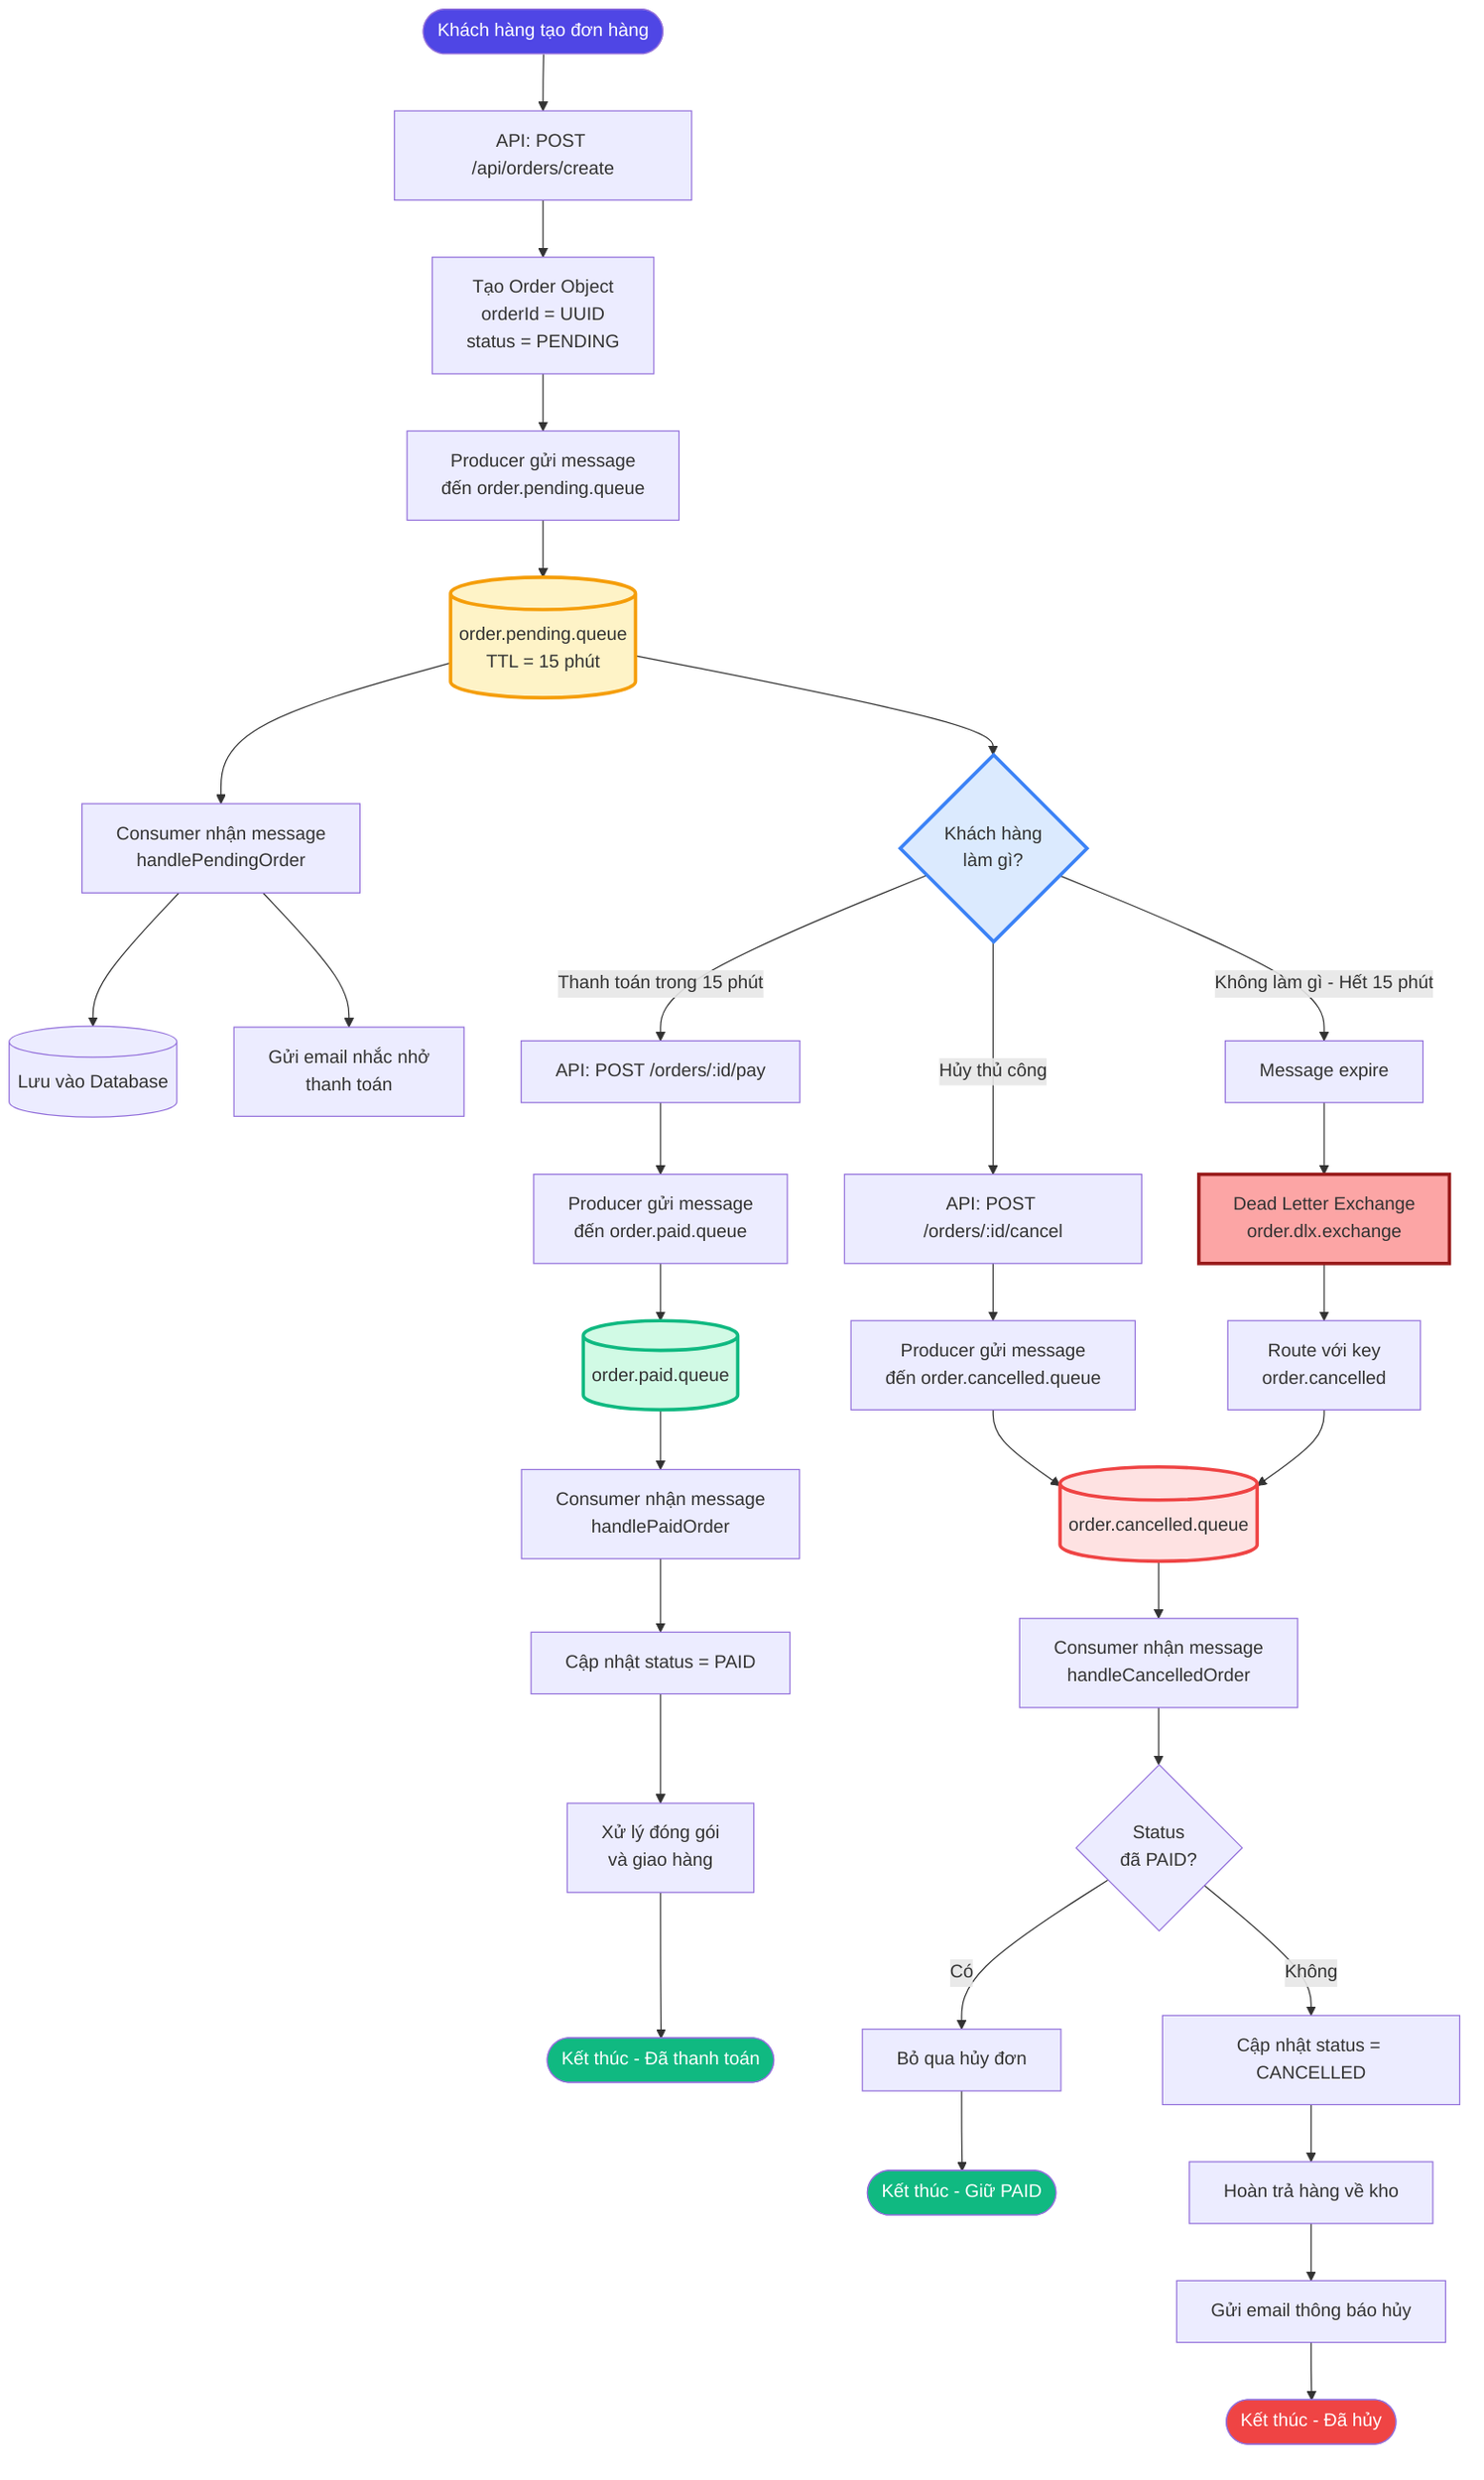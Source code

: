 flowchart TD
    Start([Khách hàng tạo đơn hàng]) --> CreateOrder[API: POST /api/orders/create]
    CreateOrder --> GenerateOrder[Tạo Order Object<br/>orderId = UUID<br/>status = PENDING]
    GenerateOrder --> SendPending[Producer gửi message<br/>đến order.pending.queue]
    SendPending --> QueuePending[(order.pending.queue<br/>TTL = 15 phút)]
    
    QueuePending --> ConsumerPending[Consumer nhận message<br/>handlePendingOrder]
    ConsumerPending --> SaveDB[(Lưu vào Database)]
    ConsumerPending --> SendEmail[Gửi email nhắc nhở<br/>thanh toán]
    
    QueuePending --> Decision{Khách hàng<br/>làm gì?}
    
    Decision -->|Thanh toán trong 15 phút| PayAPI[API: POST /orders/:id/pay]
    PayAPI --> SendPaid[Producer gửi message<br/>đến order.paid.queue]
    SendPaid --> QueuePaid[(order.paid.queue)]
    QueuePaid --> ConsumerPaid[Consumer nhận message<br/>handlePaidOrder]
    ConsumerPaid --> UpdatePaid[Cập nhật status = PAID]
    UpdatePaid --> ProcessShipping[Xử lý đóng gói<br/>và giao hàng]
    ProcessShipping --> EndPaid([Kết thúc - Đã thanh toán])
    
    Decision -->|Hủy thủ công| CancelAPI[API: POST /orders/:id/cancel]
    CancelAPI --> SendCancelled[Producer gửi message<br/>đến order.cancelled.queue]
    SendCancelled --> QueueCancelled[(order.cancelled.queue)]
    
    Decision -->|Không làm gì - Hết 15 phút| ExpireMessage[Message expire]
    ExpireMessage --> DLX[Dead Letter Exchange<br/>order.dlx.exchange]
    DLX --> RouteToCancelled[Route với key<br/>order.cancelled]
    RouteToCancelled --> QueueCancelled
    
    QueueCancelled --> ConsumerCancelled[Consumer nhận message<br/>handleCancelledOrder]
    ConsumerCancelled --> CheckStatus{Status<br/>đã PAID?}
    CheckStatus -->|Có| IgnoreCancel[Bỏ qua hủy đơn]
    IgnoreCancel --> EndIgnore([Kết thúc - Giữ PAID])
    CheckStatus -->|Không| UpdateCancelled[Cập nhật status = CANCELLED]
    UpdateCancelled --> RestoreStock[Hoàn trả hàng về kho]
    RestoreStock --> NotifyCustomer[Gửi email thông báo hủy]
    NotifyCustomer --> EndCancelled([Kết thúc - Đã hủy])
    
    style Start fill:#4f46e5,color:#fff
    style EndPaid fill:#10b981,color:#fff
    style EndCancelled fill:#ef4444,color:#fff
    style EndIgnore fill:#10b981,color:#fff
    style QueuePending fill:#fef3c7,stroke:#f59e0b,stroke-width:3px
    style QueuePaid fill:#d1fae5,stroke:#10b981,stroke-width:3px
    style QueueCancelled fill:#fee2e2,stroke:#ef4444,stroke-width:3px
    style DLX fill:#fca5a5,stroke:#991b1b,stroke-width:3px
    style Decision fill:#dbeafe,stroke:#3b82f6,stroke-width:3px